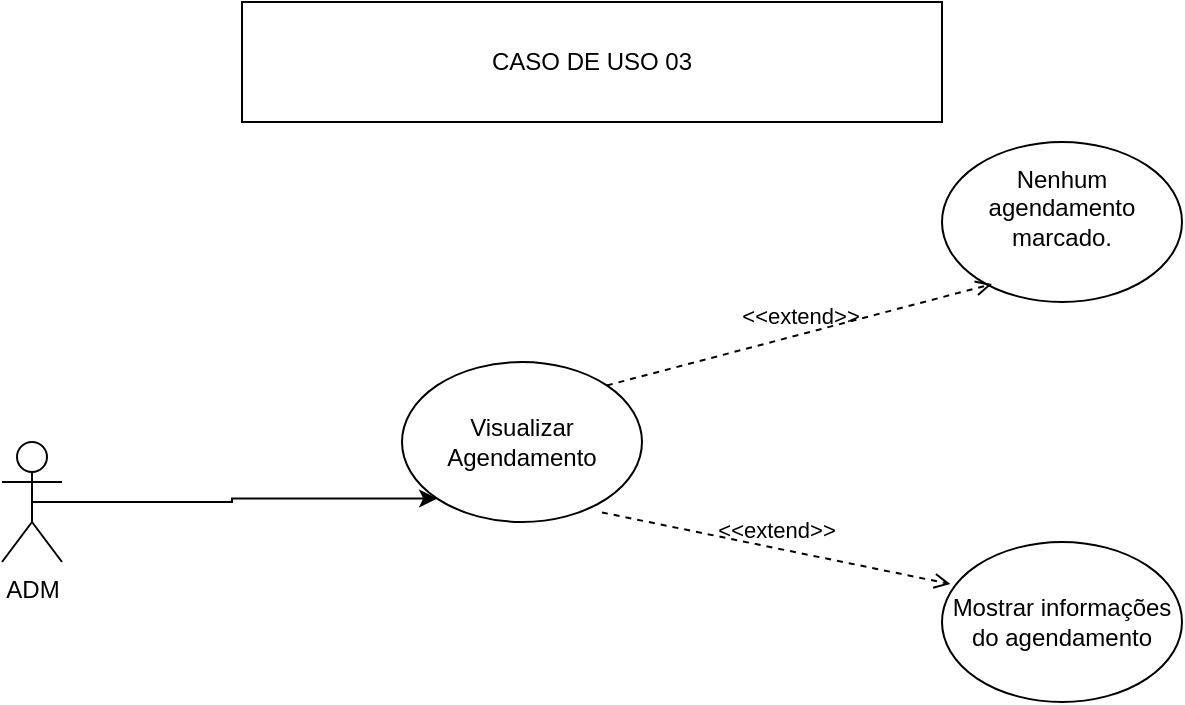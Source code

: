 <mxfile version="28.2.0">
  <diagram name="Página-2" id="ZmiVusArg0eAbAJM250A">
    <mxGraphModel dx="1673" dy="874" grid="1" gridSize="10" guides="1" tooltips="1" connect="1" arrows="1" fold="1" page="1" pageScale="1" pageWidth="827" pageHeight="1169" math="0" shadow="0">
      <root>
        <mxCell id="0" />
        <mxCell id="1" parent="0" />
        <mxCell id="7BSrLb9yEdah-kjwerx5-308" value="ADM&lt;div&gt;&lt;br&gt;&lt;/div&gt;" style="shape=umlActor;verticalLabelPosition=bottom;verticalAlign=top;html=1;outlineConnect=0;" vertex="1" parent="1">
          <mxGeometry x="30" y="320" width="30" height="60" as="geometry" />
        </mxCell>
        <mxCell id="7BSrLb9yEdah-kjwerx5-309" value="Visualizar Agendamento" style="ellipse;whiteSpace=wrap;html=1;" vertex="1" parent="1">
          <mxGeometry x="230" y="280" width="120" height="80" as="geometry" />
        </mxCell>
        <mxCell id="7BSrLb9yEdah-kjwerx5-310" style="edgeStyle=orthogonalEdgeStyle;rounded=0;orthogonalLoop=1;jettySize=auto;html=1;entryX=0;entryY=1;entryDx=0;entryDy=0;exitX=0.5;exitY=0.5;exitDx=0;exitDy=0;exitPerimeter=0;" edge="1" parent="1" source="7BSrLb9yEdah-kjwerx5-308" target="7BSrLb9yEdah-kjwerx5-309">
          <mxGeometry relative="1" as="geometry">
            <mxPoint x="-10" y="354" as="sourcePoint" />
            <mxPoint x="223.24" y="350.0" as="targetPoint" />
          </mxGeometry>
        </mxCell>
        <mxCell id="7BSrLb9yEdah-kjwerx5-311" value="&amp;lt;&amp;lt;extend&amp;gt;&amp;gt;" style="html=1;verticalAlign=bottom;labelBackgroundColor=none;endArrow=open;endFill=0;dashed=1;rounded=0;exitX=0.833;exitY=0.94;exitDx=0;exitDy=0;exitPerimeter=0;entryX=0.035;entryY=0.263;entryDx=0;entryDy=0;entryPerimeter=0;" edge="1" parent="1" source="7BSrLb9yEdah-kjwerx5-309" target="7BSrLb9yEdah-kjwerx5-312">
          <mxGeometry width="160" relative="1" as="geometry">
            <mxPoint x="380" y="390" as="sourcePoint" />
            <mxPoint x="540" y="390" as="targetPoint" />
            <mxPoint as="offset" />
          </mxGeometry>
        </mxCell>
        <mxCell id="7BSrLb9yEdah-kjwerx5-312" value="Mostrar informações do agendamento" style="ellipse;whiteSpace=wrap;html=1;" vertex="1" parent="1">
          <mxGeometry x="500" y="370" width="120" height="80" as="geometry" />
        </mxCell>
        <mxCell id="7BSrLb9yEdah-kjwerx5-313" value="Nenhum agendamento marcado.&lt;div&gt;&lt;br&gt;&lt;/div&gt;" style="ellipse;whiteSpace=wrap;html=1;" vertex="1" parent="1">
          <mxGeometry x="500" y="170" width="120" height="80" as="geometry" />
        </mxCell>
        <mxCell id="7BSrLb9yEdah-kjwerx5-314" value="&amp;lt;&amp;lt;extend&amp;gt;&amp;gt;" style="html=1;verticalAlign=bottom;labelBackgroundColor=none;endArrow=open;endFill=0;dashed=1;rounded=0;exitX=1;exitY=0;exitDx=0;exitDy=0;entryX=0.208;entryY=0.888;entryDx=0;entryDy=0;entryPerimeter=0;" edge="1" parent="1" source="7BSrLb9yEdah-kjwerx5-309" target="7BSrLb9yEdah-kjwerx5-313">
          <mxGeometry width="160" relative="1" as="geometry">
            <mxPoint x="350" y="180" as="sourcePoint" />
            <mxPoint x="524" y="216" as="targetPoint" />
            <mxPoint as="offset" />
          </mxGeometry>
        </mxCell>
        <mxCell id="7BSrLb9yEdah-kjwerx5-319" value="CASO DE USO 03" style="rounded=0;whiteSpace=wrap;html=1;" vertex="1" parent="1">
          <mxGeometry x="150" y="100" width="350" height="60" as="geometry" />
        </mxCell>
      </root>
    </mxGraphModel>
  </diagram>
</mxfile>
